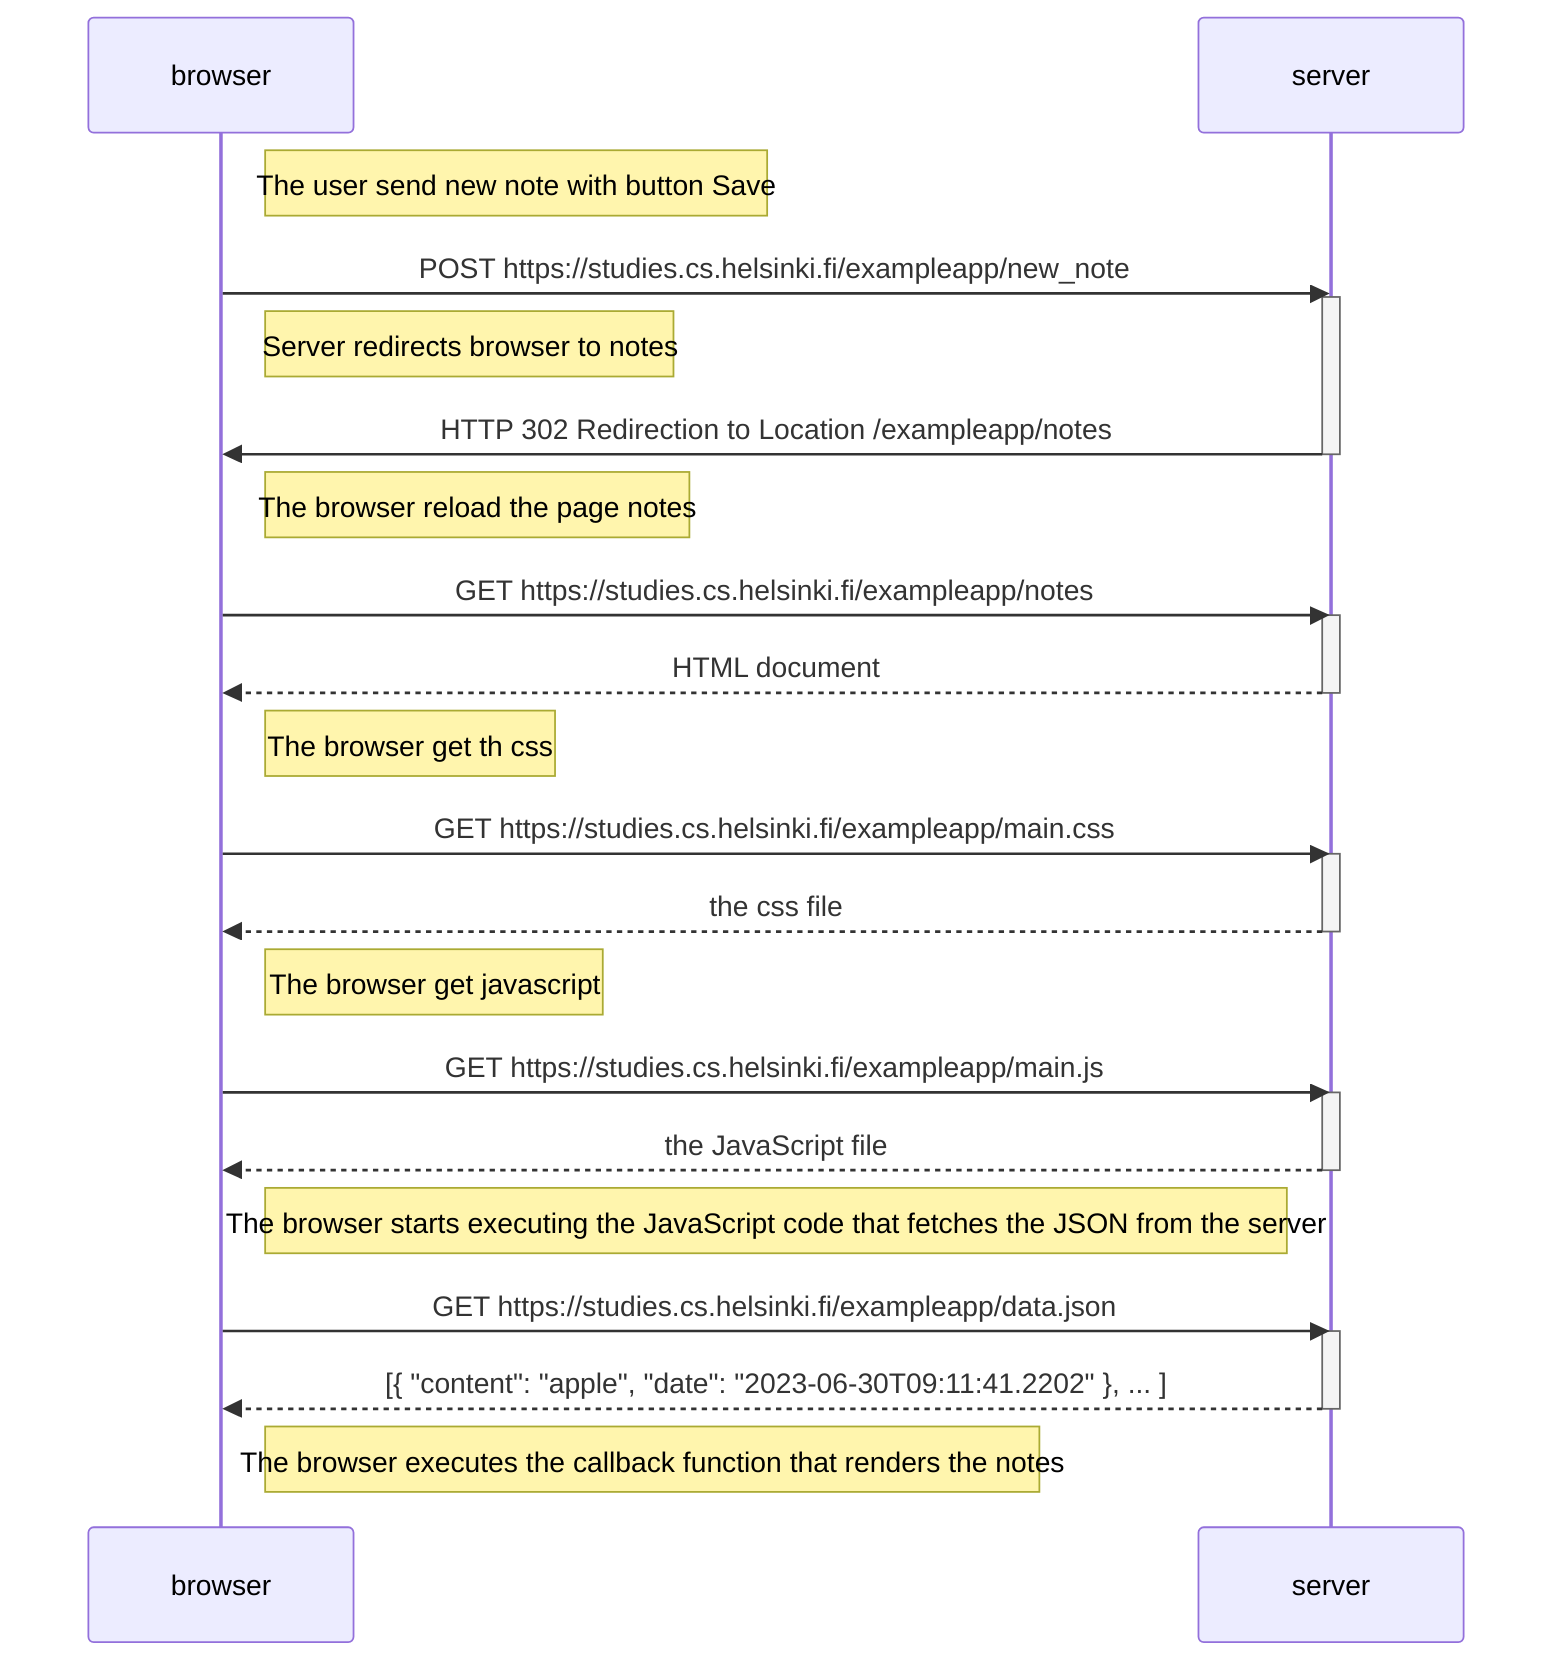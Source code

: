 ---
id: cd07642e-9283-4ead-827b-b984003898de
---
sequenceDiagram
    participant browser
    participant server
    
    Note right of browser: The user send new note with button Save
    browser->>server: POST https://studies.cs.helsinki.fi/exampleapp/new_note
    activate server
    
    Note right of browser: Server redirects browser to notes
    server->>browser: HTTP 302 Redirection to Location /exampleapp/notes
    deactivate server
    
    Note right of browser: The browser reload the page notes
    browser->>server: GET https://studies.cs.helsinki.fi/exampleapp/notes
    activate server
    server-->>browser: HTML document
    deactivate server
    
    Note right of browser: The browser get th css
    browser->>server: GET https://studies.cs.helsinki.fi/exampleapp/main.css
    activate server
    server-->>browser: the css file
    deactivate server
    
    Note right of browser: The browser get javascript
    browser->>server: GET https://studies.cs.helsinki.fi/exampleapp/main.js
    activate server
    server-->>browser: the JavaScript file
    deactivate server

    Note right of browser: The browser starts executing the JavaScript code that fetches the JSON from the server
    browser->>server: GET https://studies.cs.helsinki.fi/exampleapp/data.json
    activate server
    server-->>browser: [{ "content": "apple", "date": "2023-06-30T09:11:41.2202" }, ... ]
    deactivate server

    Note right of browser: The browser executes the callback function that renders the notes